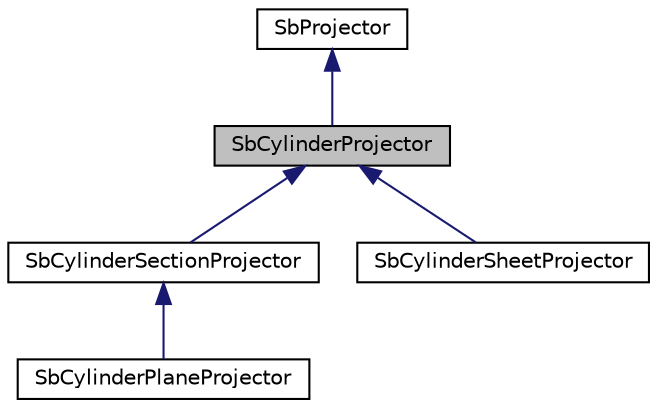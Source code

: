 digraph "SbCylinderProjector"
{
 // LATEX_PDF_SIZE
  edge [fontname="Helvetica",fontsize="10",labelfontname="Helvetica",labelfontsize="10"];
  node [fontname="Helvetica",fontsize="10",shape=record];
  Node1 [label="SbCylinderProjector",height=0.2,width=0.4,color="black", fillcolor="grey75", style="filled", fontcolor="black",tooltip="The SbCylinderProjector class is the abstract base class for mapping to cylindrical surfaces."];
  Node2 -> Node1 [dir="back",color="midnightblue",fontsize="10",style="solid",fontname="Helvetica"];
  Node2 [label="SbProjector",height=0.2,width=0.4,color="black", fillcolor="white", style="filled",URL="$classSbProjector.html",tooltip="The SbProjector class is the abstract base projector class."];
  Node1 -> Node3 [dir="back",color="midnightblue",fontsize="10",style="solid",fontname="Helvetica"];
  Node3 [label="SbCylinderSectionProjector",height=0.2,width=0.4,color="black", fillcolor="white", style="filled",URL="$classSbCylinderSectionProjector.html",tooltip="The SbCylinderSectionProjector projects 2D points to a sliced cylinder."];
  Node3 -> Node4 [dir="back",color="midnightblue",fontsize="10",style="solid",fontname="Helvetica"];
  Node4 [label="SbCylinderPlaneProjector",height=0.2,width=0.4,color="black", fillcolor="white", style="filled",URL="$classSbCylinderPlaneProjector.html",tooltip="The SbCylinderPlaneProjector class projects 2D points to a half-cylinder and a plane."];
  Node1 -> Node5 [dir="back",color="midnightblue",fontsize="10",style="solid",fontname="Helvetica"];
  Node5 [label="SbCylinderSheetProjector",height=0.2,width=0.4,color="black", fillcolor="white", style="filled",URL="$classSbCylinderSheetProjector.html",tooltip="The SbCylinderSheetProjector class projects 2D points to 3D points on a sheet covering a cylindrical ..."];
}
